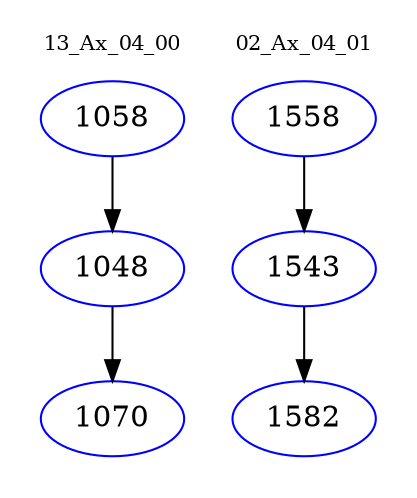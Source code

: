 digraph{
subgraph cluster_0 {
color = white
label = "13_Ax_04_00";
fontsize=10;
T0_1058 [label="1058", color="blue"]
T0_1058 -> T0_1048 [color="black"]
T0_1048 [label="1048", color="blue"]
T0_1048 -> T0_1070 [color="black"]
T0_1070 [label="1070", color="blue"]
}
subgraph cluster_1 {
color = white
label = "02_Ax_04_01";
fontsize=10;
T1_1558 [label="1558", color="blue"]
T1_1558 -> T1_1543 [color="black"]
T1_1543 [label="1543", color="blue"]
T1_1543 -> T1_1582 [color="black"]
T1_1582 [label="1582", color="blue"]
}
}
